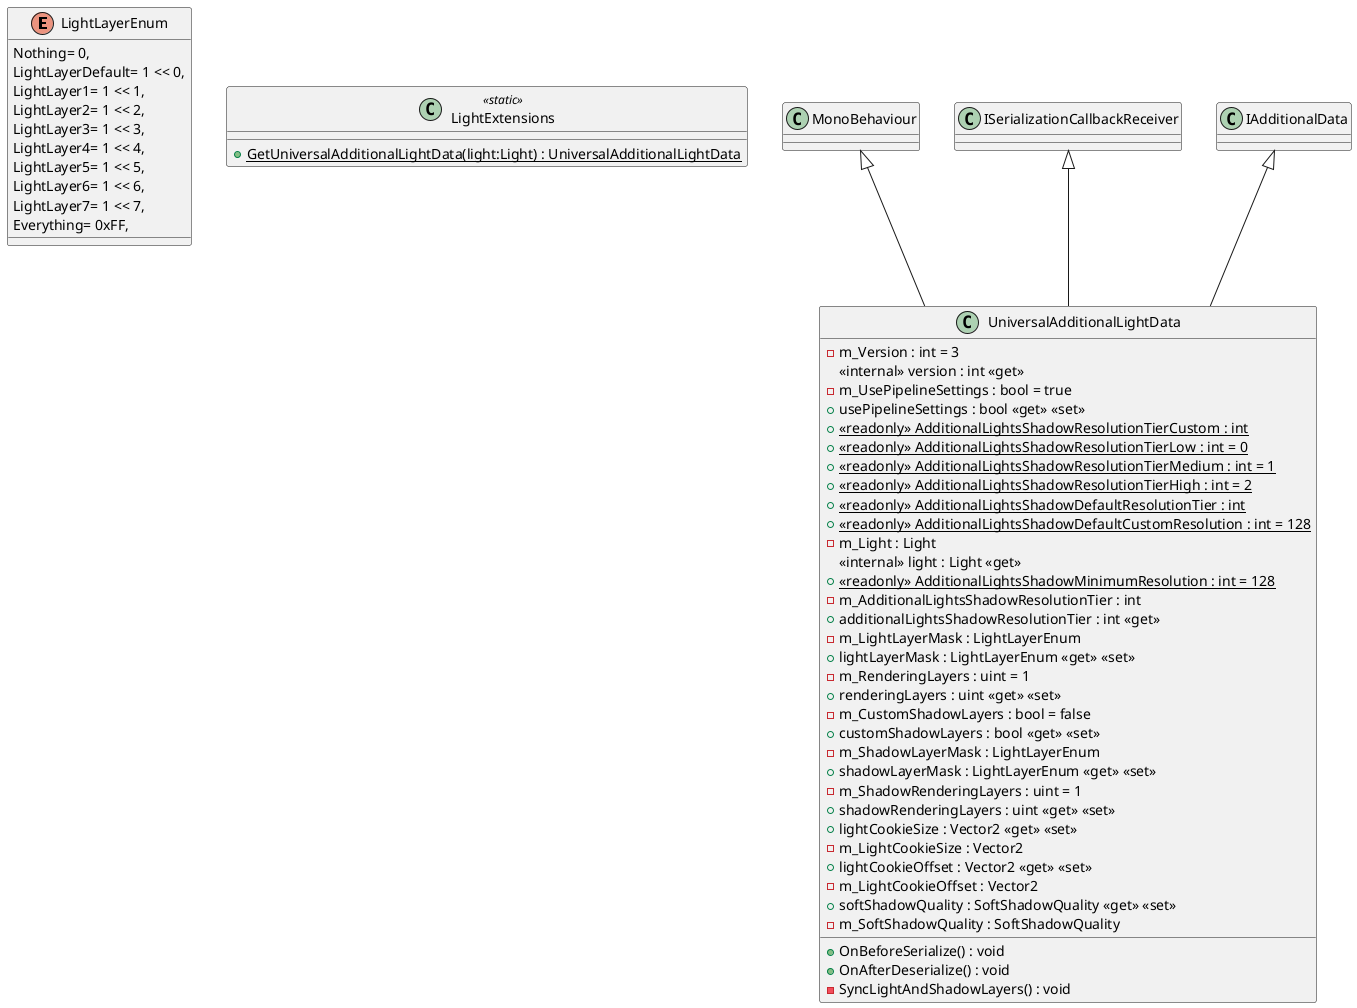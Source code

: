 @startuml
enum LightLayerEnum {
    Nothing= 0,
    LightLayerDefault= 1 << 0,
    LightLayer1= 1 << 1,
    LightLayer2= 1 << 2,
    LightLayer3= 1 << 3,
    LightLayer4= 1 << 4,
    LightLayer5= 1 << 5,
    LightLayer6= 1 << 6,
    LightLayer7= 1 << 7,
    Everything= 0xFF,
}
class LightExtensions <<static>> {
    + {static} GetUniversalAdditionalLightData(light:Light) : UniversalAdditionalLightData
}
class UniversalAdditionalLightData {
    - m_Version : int = 3
    <<internal>> version : int <<get>>
    - m_UsePipelineSettings : bool = true
    + usePipelineSettings : bool <<get>> <<set>>
    + {static} <<readonly>> AdditionalLightsShadowResolutionTierCustom : int
    + {static} <<readonly>> AdditionalLightsShadowResolutionTierLow : int = 0
    + {static} <<readonly>> AdditionalLightsShadowResolutionTierMedium : int = 1
    + {static} <<readonly>> AdditionalLightsShadowResolutionTierHigh : int = 2
    + {static} <<readonly>> AdditionalLightsShadowDefaultResolutionTier : int
    + {static} <<readonly>> AdditionalLightsShadowDefaultCustomResolution : int = 128
    - m_Light : Light
    <<internal>> light : Light <<get>>
    + {static} <<readonly>> AdditionalLightsShadowMinimumResolution : int = 128
    - m_AdditionalLightsShadowResolutionTier : int
    + additionalLightsShadowResolutionTier : int <<get>>
    - m_LightLayerMask : LightLayerEnum
    + lightLayerMask : LightLayerEnum <<get>> <<set>>
    - m_RenderingLayers : uint = 1
    + renderingLayers : uint <<get>> <<set>>
    - m_CustomShadowLayers : bool = false
    + customShadowLayers : bool <<get>> <<set>>
    - m_ShadowLayerMask : LightLayerEnum
    + shadowLayerMask : LightLayerEnum <<get>> <<set>>
    - m_ShadowRenderingLayers : uint = 1
    + shadowRenderingLayers : uint <<get>> <<set>>
    + lightCookieSize : Vector2 <<get>> <<set>>
    - m_LightCookieSize : Vector2
    + lightCookieOffset : Vector2 <<get>> <<set>>
    - m_LightCookieOffset : Vector2
    + softShadowQuality : SoftShadowQuality <<get>> <<set>>
    - m_SoftShadowQuality : SoftShadowQuality
    + OnBeforeSerialize() : void
    + OnAfterDeserialize() : void
    - SyncLightAndShadowLayers() : void
}
MonoBehaviour <|-- UniversalAdditionalLightData
ISerializationCallbackReceiver <|-- UniversalAdditionalLightData
IAdditionalData <|-- UniversalAdditionalLightData
@enduml
